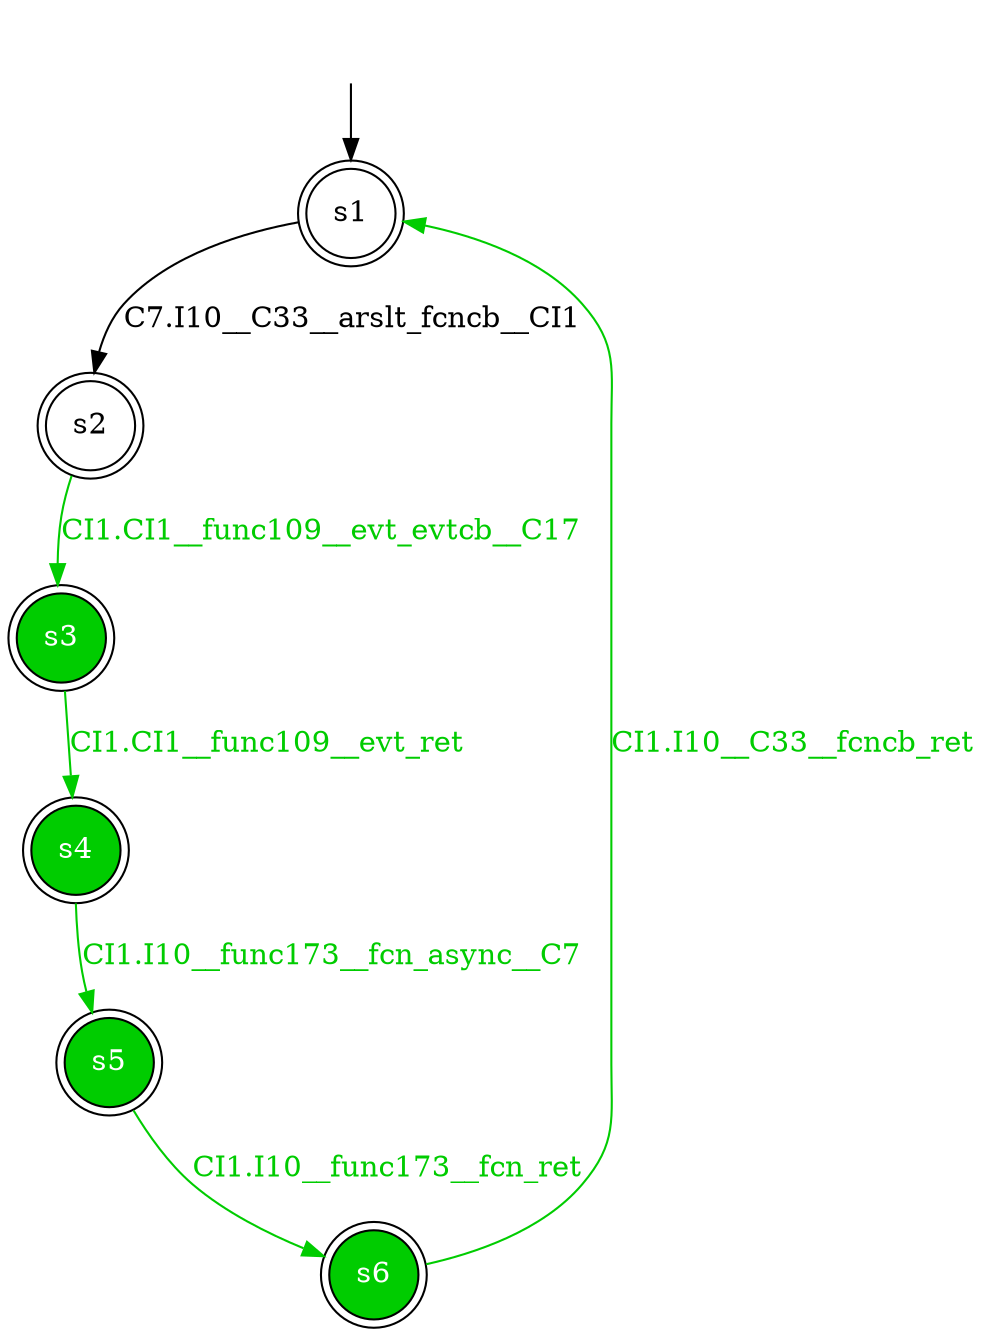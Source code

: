digraph diffautomaton {
	1 [label=<s1> shape="doublecircle"];
	2 [label=<s2> shape="doublecircle"];
	3 [label=<s3> shape="doublecircle" fillcolor="#00cc00" fontcolor="#ffffff" style="filled"];
	4 [label=<s4> shape="doublecircle" fillcolor="#00cc00" fontcolor="#ffffff" style="filled"];
	5 [label=<s5> shape="doublecircle" fillcolor="#00cc00" fontcolor="#ffffff" style="filled"];
	6 [label=<s6> shape="doublecircle" fillcolor="#00cc00" fontcolor="#ffffff" style="filled"];
	__init1 [label=<> shape="none"];
	__init1 -> 1;
	1 -> 2 [label=<<font color="#000000">C7.I10__C33__arslt_fcncb__CI1</font>> id="1-0-2"];
	2 -> 3 [label=<<font color="#00cc00">CI1.CI1__func109__evt_evtcb__C17</font>> color="#00cc00" id="2-0-3"];
	3 -> 4 [label=<<font color="#00cc00">CI1.CI1__func109__evt_ret</font>> color="#00cc00" id="3-0-4"];
	4 -> 5 [label=<<font color="#00cc00">CI1.I10__func173__fcn_async__C7</font>> color="#00cc00" id="4-0-5"];
	5 -> 6 [label=<<font color="#00cc00">CI1.I10__func173__fcn_ret</font>> color="#00cc00" id="5-0-6"];
	6 -> 1 [label=<<font color="#00cc00">CI1.I10__C33__fcncb_ret</font>> color="#00cc00" id="6-0-1"];
}
